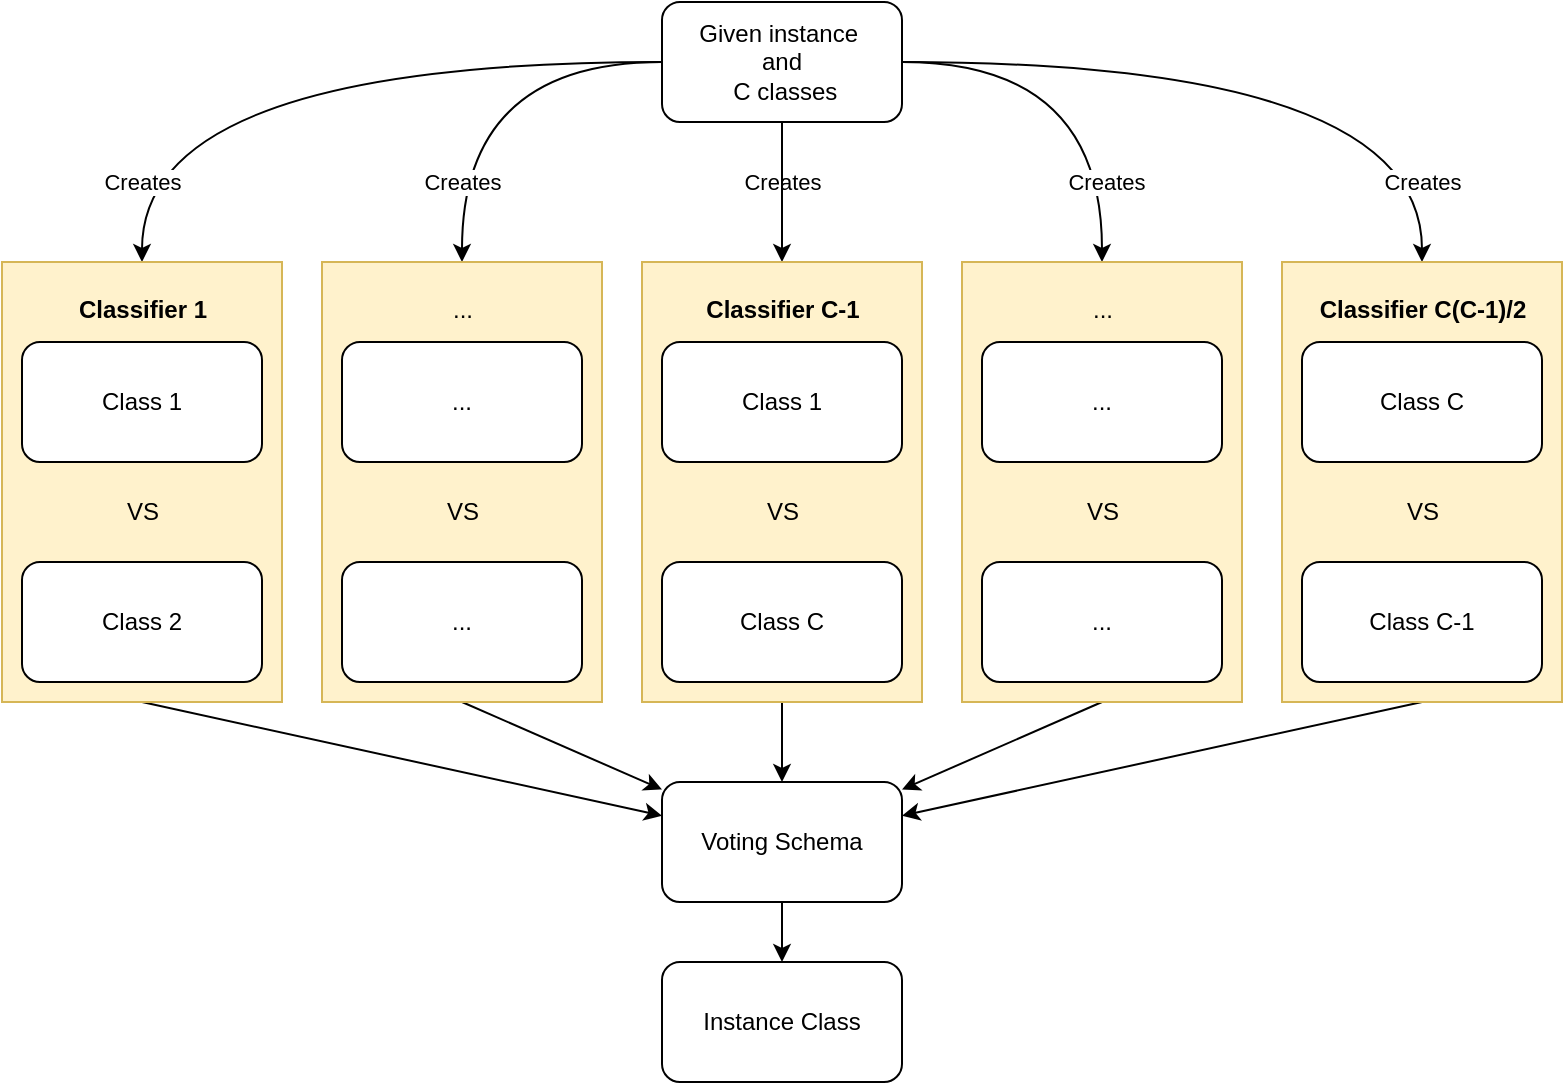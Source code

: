 <mxfile version="22.1.15" type="onedrive" pages="2">
  <diagram name="OVO" id="iNLIfUTOwRB5Ji6DgKPL">
    <mxGraphModel grid="1" page="1" gridSize="10" guides="1" tooltips="1" connect="1" arrows="1" fold="1" pageScale="1" pageWidth="827" pageHeight="1169" math="0" shadow="0">
      <root>
        <mxCell id="0" />
        <mxCell id="1" parent="0" />
        <mxCell id="hAqcVC1A9Vs2tKCRAaZ7-57" style="edgeStyle=orthogonalEdgeStyle;rounded=0;orthogonalLoop=1;jettySize=auto;html=1;curved=1;" edge="1" parent="1" source="hAqcVC1A9Vs2tKCRAaZ7-2" target="hAqcVC1A9Vs2tKCRAaZ7-41">
          <mxGeometry relative="1" as="geometry" />
        </mxCell>
        <mxCell id="hAqcVC1A9Vs2tKCRAaZ7-62" value="Creates" style="edgeLabel;html=1;align=center;verticalAlign=middle;resizable=0;points=[];" vertex="1" connectable="0" parent="hAqcVC1A9Vs2tKCRAaZ7-57">
          <mxGeometry x="0.028" y="22" relative="1" as="geometry">
            <mxPoint x="-75" y="38" as="offset" />
          </mxGeometry>
        </mxCell>
        <mxCell id="hAqcVC1A9Vs2tKCRAaZ7-58" style="edgeStyle=orthogonalEdgeStyle;rounded=0;orthogonalLoop=1;jettySize=auto;html=1;curved=1;" edge="1" parent="1" source="hAqcVC1A9Vs2tKCRAaZ7-2" target="hAqcVC1A9Vs2tKCRAaZ7-36">
          <mxGeometry relative="1" as="geometry" />
        </mxCell>
        <mxCell id="hAqcVC1A9Vs2tKCRAaZ7-63" value="Creates" style="edgeLabel;html=1;align=center;verticalAlign=middle;resizable=0;points=[];" vertex="1" connectable="0" parent="hAqcVC1A9Vs2tKCRAaZ7-58">
          <mxGeometry x="0.35" y="14" relative="1" as="geometry">
            <mxPoint x="146" y="25" as="offset" />
          </mxGeometry>
        </mxCell>
        <mxCell id="hAqcVC1A9Vs2tKCRAaZ7-59" style="edgeStyle=orthogonalEdgeStyle;rounded=0;orthogonalLoop=1;jettySize=auto;html=1;curved=1;" edge="1" parent="1" source="hAqcVC1A9Vs2tKCRAaZ7-2" target="hAqcVC1A9Vs2tKCRAaZ7-21">
          <mxGeometry relative="1" as="geometry" />
        </mxCell>
        <mxCell id="hAqcVC1A9Vs2tKCRAaZ7-60" style="edgeStyle=orthogonalEdgeStyle;rounded=0;orthogonalLoop=1;jettySize=auto;html=1;curved=1;" edge="1" parent="1" source="hAqcVC1A9Vs2tKCRAaZ7-2" target="hAqcVC1A9Vs2tKCRAaZ7-51">
          <mxGeometry relative="1" as="geometry" />
        </mxCell>
        <mxCell id="hAqcVC1A9Vs2tKCRAaZ7-61" style="edgeStyle=orthogonalEdgeStyle;rounded=0;orthogonalLoop=1;jettySize=auto;html=1;curved=1;" edge="1" parent="1" source="hAqcVC1A9Vs2tKCRAaZ7-2" target="hAqcVC1A9Vs2tKCRAaZ7-31">
          <mxGeometry relative="1" as="geometry" />
        </mxCell>
        <mxCell id="hAqcVC1A9Vs2tKCRAaZ7-2" value="Given instance&amp;nbsp;&lt;br style=&quot;border-color: var(--border-color);&quot;&gt;and&lt;br style=&quot;border-color: var(--border-color);&quot;&gt;&amp;nbsp;C classes" style="rounded=1;whiteSpace=wrap;html=1;" vertex="1" parent="1">
          <mxGeometry x="300" y="150" width="120" height="60" as="geometry" />
        </mxCell>
        <mxCell id="hAqcVC1A9Vs2tKCRAaZ7-72" style="rounded=0;orthogonalLoop=1;jettySize=auto;html=1;exitX=0.5;exitY=1;exitDx=0;exitDy=0;" edge="1" parent="1" source="hAqcVC1A9Vs2tKCRAaZ7-21" target="hAqcVC1A9Vs2tKCRAaZ7-69">
          <mxGeometry relative="1" as="geometry" />
        </mxCell>
        <mxCell id="hAqcVC1A9Vs2tKCRAaZ7-21" value="" style="rounded=0;whiteSpace=wrap;html=1;fillColor=#fff2cc;strokeColor=#d6b656;" vertex="1" parent="1">
          <mxGeometry x="290" y="280" width="140" height="220" as="geometry" />
        </mxCell>
        <mxCell id="hAqcVC1A9Vs2tKCRAaZ7-22" value="&lt;b&gt;Classifier C-1&lt;/b&gt;" style="text;html=1;align=center;verticalAlign=top;resizable=0;points=[];autosize=1;" vertex="1" parent="1">
          <mxGeometry x="310" y="290" width="100" height="30" as="geometry" />
        </mxCell>
        <mxCell id="hAqcVC1A9Vs2tKCRAaZ7-23" value="Class 1" style="rounded=1;whiteSpace=wrap;html=1;" vertex="1" parent="1">
          <mxGeometry x="300" y="320" width="120" height="60" as="geometry" />
        </mxCell>
        <mxCell id="hAqcVC1A9Vs2tKCRAaZ7-24" value="Class C" style="rounded=1;whiteSpace=wrap;html=1;" vertex="1" parent="1">
          <mxGeometry x="300" y="430" width="120" height="60" as="geometry" />
        </mxCell>
        <mxCell id="hAqcVC1A9Vs2tKCRAaZ7-25" value="VS" style="text;html=1;align=center;verticalAlign=middle;resizable=0;points=[];autosize=1;strokeColor=none;fillColor=none;" vertex="1" parent="1">
          <mxGeometry x="340" y="390" width="40" height="30" as="geometry" />
        </mxCell>
        <mxCell id="hAqcVC1A9Vs2tKCRAaZ7-70" style="rounded=0;orthogonalLoop=1;jettySize=auto;html=1;exitX=0.5;exitY=1;exitDx=0;exitDy=0;" edge="1" parent="1" source="hAqcVC1A9Vs2tKCRAaZ7-31" target="hAqcVC1A9Vs2tKCRAaZ7-69">
          <mxGeometry relative="1" as="geometry" />
        </mxCell>
        <mxCell id="hAqcVC1A9Vs2tKCRAaZ7-31" value="" style="rounded=0;whiteSpace=wrap;html=1;fillColor=#fff2cc;strokeColor=#d6b656;" vertex="1" parent="1">
          <mxGeometry x="610" y="280" width="140" height="220" as="geometry" />
        </mxCell>
        <mxCell id="hAqcVC1A9Vs2tKCRAaZ7-32" value="&lt;b&gt;Classifier C(C-1)/2&lt;/b&gt;" style="text;html=1;align=center;verticalAlign=top;resizable=0;points=[];autosize=1;" vertex="1" parent="1">
          <mxGeometry x="615" y="290" width="130" height="30" as="geometry" />
        </mxCell>
        <mxCell id="hAqcVC1A9Vs2tKCRAaZ7-33" value="Class C" style="rounded=1;whiteSpace=wrap;html=1;" vertex="1" parent="1">
          <mxGeometry x="620" y="320" width="120" height="60" as="geometry" />
        </mxCell>
        <mxCell id="hAqcVC1A9Vs2tKCRAaZ7-34" value="Class C-1" style="rounded=1;whiteSpace=wrap;html=1;" vertex="1" parent="1">
          <mxGeometry x="620" y="430" width="120" height="60" as="geometry" />
        </mxCell>
        <mxCell id="hAqcVC1A9Vs2tKCRAaZ7-35" value="VS" style="text;html=1;align=center;verticalAlign=middle;resizable=0;points=[];autosize=1;strokeColor=none;fillColor=none;" vertex="1" parent="1">
          <mxGeometry x="660" y="390" width="40" height="30" as="geometry" />
        </mxCell>
        <mxCell id="hAqcVC1A9Vs2tKCRAaZ7-74" style="rounded=0;orthogonalLoop=1;jettySize=auto;html=1;exitX=0.5;exitY=1;exitDx=0;exitDy=0;" edge="1" parent="1" source="hAqcVC1A9Vs2tKCRAaZ7-36" target="hAqcVC1A9Vs2tKCRAaZ7-69">
          <mxGeometry relative="1" as="geometry" />
        </mxCell>
        <mxCell id="hAqcVC1A9Vs2tKCRAaZ7-36" value="" style="rounded=0;whiteSpace=wrap;html=1;fillColor=#fff2cc;strokeColor=#d6b656;" vertex="1" parent="1">
          <mxGeometry x="130" y="280" width="140" height="220" as="geometry" />
        </mxCell>
        <mxCell id="hAqcVC1A9Vs2tKCRAaZ7-37" value="..." style="text;html=1;align=center;verticalAlign=top;resizable=0;points=[];autosize=1;" vertex="1" parent="1">
          <mxGeometry x="185" y="290" width="30" height="30" as="geometry" />
        </mxCell>
        <mxCell id="hAqcVC1A9Vs2tKCRAaZ7-38" value="..." style="rounded=1;whiteSpace=wrap;html=1;" vertex="1" parent="1">
          <mxGeometry x="140" y="320" width="120" height="60" as="geometry" />
        </mxCell>
        <mxCell id="hAqcVC1A9Vs2tKCRAaZ7-39" value="..." style="rounded=1;whiteSpace=wrap;html=1;" vertex="1" parent="1">
          <mxGeometry x="140" y="430" width="120" height="60" as="geometry" />
        </mxCell>
        <mxCell id="hAqcVC1A9Vs2tKCRAaZ7-40" value="VS" style="text;html=1;align=center;verticalAlign=middle;resizable=0;points=[];autosize=1;strokeColor=none;fillColor=none;" vertex="1" parent="1">
          <mxGeometry x="180" y="390" width="40" height="30" as="geometry" />
        </mxCell>
        <mxCell id="hAqcVC1A9Vs2tKCRAaZ7-75" style="rounded=0;orthogonalLoop=1;jettySize=auto;html=1;exitX=0.5;exitY=1;exitDx=0;exitDy=0;" edge="1" parent="1" source="hAqcVC1A9Vs2tKCRAaZ7-41" target="hAqcVC1A9Vs2tKCRAaZ7-69">
          <mxGeometry relative="1" as="geometry" />
        </mxCell>
        <mxCell id="hAqcVC1A9Vs2tKCRAaZ7-41" value="" style="rounded=0;whiteSpace=wrap;html=1;fillColor=#fff2cc;strokeColor=#d6b656;" vertex="1" parent="1">
          <mxGeometry x="-30" y="280" width="140" height="220" as="geometry" />
        </mxCell>
        <mxCell id="hAqcVC1A9Vs2tKCRAaZ7-42" value="&lt;b&gt;Classifier 1&lt;/b&gt;" style="text;html=1;align=center;verticalAlign=top;resizable=0;points=[];autosize=1;" vertex="1" parent="1">
          <mxGeometry x="-5" y="290" width="90" height="30" as="geometry" />
        </mxCell>
        <mxCell id="hAqcVC1A9Vs2tKCRAaZ7-43" value="Class 1" style="rounded=1;whiteSpace=wrap;html=1;" vertex="1" parent="1">
          <mxGeometry x="-20" y="320" width="120" height="60" as="geometry" />
        </mxCell>
        <mxCell id="hAqcVC1A9Vs2tKCRAaZ7-44" value="Class 2" style="rounded=1;whiteSpace=wrap;html=1;" vertex="1" parent="1">
          <mxGeometry x="-20" y="430" width="120" height="60" as="geometry" />
        </mxCell>
        <mxCell id="hAqcVC1A9Vs2tKCRAaZ7-45" value="VS" style="text;html=1;align=center;verticalAlign=middle;resizable=0;points=[];autosize=1;strokeColor=none;fillColor=none;" vertex="1" parent="1">
          <mxGeometry x="20" y="390" width="40" height="30" as="geometry" />
        </mxCell>
        <mxCell id="hAqcVC1A9Vs2tKCRAaZ7-71" style="rounded=0;orthogonalLoop=1;jettySize=auto;html=1;exitX=0.5;exitY=1;exitDx=0;exitDy=0;" edge="1" parent="1" source="hAqcVC1A9Vs2tKCRAaZ7-51" target="hAqcVC1A9Vs2tKCRAaZ7-69">
          <mxGeometry relative="1" as="geometry" />
        </mxCell>
        <mxCell id="hAqcVC1A9Vs2tKCRAaZ7-51" value="" style="rounded=0;whiteSpace=wrap;html=1;fillColor=#fff2cc;strokeColor=#d6b656;" vertex="1" parent="1">
          <mxGeometry x="450" y="280" width="140" height="220" as="geometry" />
        </mxCell>
        <mxCell id="hAqcVC1A9Vs2tKCRAaZ7-52" value="..." style="text;html=1;align=center;verticalAlign=top;resizable=0;points=[];autosize=1;" vertex="1" parent="1">
          <mxGeometry x="505" y="290" width="30" height="30" as="geometry" />
        </mxCell>
        <mxCell id="hAqcVC1A9Vs2tKCRAaZ7-53" value="..." style="rounded=1;whiteSpace=wrap;html=1;" vertex="1" parent="1">
          <mxGeometry x="460" y="320" width="120" height="60" as="geometry" />
        </mxCell>
        <mxCell id="hAqcVC1A9Vs2tKCRAaZ7-54" value="..." style="rounded=1;whiteSpace=wrap;html=1;" vertex="1" parent="1">
          <mxGeometry x="460" y="430" width="120" height="60" as="geometry" />
        </mxCell>
        <mxCell id="hAqcVC1A9Vs2tKCRAaZ7-55" value="VS" style="text;html=1;align=center;verticalAlign=middle;resizable=0;points=[];autosize=1;strokeColor=none;fillColor=none;" vertex="1" parent="1">
          <mxGeometry x="500" y="390" width="40" height="30" as="geometry" />
        </mxCell>
        <mxCell id="hAqcVC1A9Vs2tKCRAaZ7-64" value="Creates" style="edgeLabel;html=1;align=center;verticalAlign=middle;resizable=0;points=[];" vertex="1" connectable="0" parent="1">
          <mxGeometry x="200" y="240" as="geometry" />
        </mxCell>
        <mxCell id="hAqcVC1A9Vs2tKCRAaZ7-67" value="Creates" style="edgeLabel;html=1;align=center;verticalAlign=middle;resizable=0;points=[];" vertex="1" connectable="0" parent="1">
          <mxGeometry x="520" y="240" as="geometry">
            <mxPoint x="2" as="offset" />
          </mxGeometry>
        </mxCell>
        <mxCell id="hAqcVC1A9Vs2tKCRAaZ7-68" value="Creates" style="edgeLabel;html=1;align=center;verticalAlign=middle;resizable=0;points=[];" vertex="1" connectable="0" parent="1">
          <mxGeometry x="680" y="240" as="geometry" />
        </mxCell>
        <mxCell id="hAqcVC1A9Vs2tKCRAaZ7-78" style="edgeStyle=orthogonalEdgeStyle;rounded=0;orthogonalLoop=1;jettySize=auto;html=1;entryX=0.5;entryY=0;entryDx=0;entryDy=0;" edge="1" parent="1" source="hAqcVC1A9Vs2tKCRAaZ7-69" target="hAqcVC1A9Vs2tKCRAaZ7-77">
          <mxGeometry relative="1" as="geometry" />
        </mxCell>
        <mxCell id="hAqcVC1A9Vs2tKCRAaZ7-69" value="Voting Schema" style="rounded=1;whiteSpace=wrap;html=1;" vertex="1" parent="1">
          <mxGeometry x="300" y="540" width="120" height="60" as="geometry" />
        </mxCell>
        <mxCell id="hAqcVC1A9Vs2tKCRAaZ7-77" value="Instance Class" style="rounded=1;whiteSpace=wrap;html=1;" vertex="1" parent="1">
          <mxGeometry x="300" y="630" width="120" height="60" as="geometry" />
        </mxCell>
      </root>
    </mxGraphModel>
  </diagram>
  <diagram id="Jw8inIru0t_dcCaozm5b" name="OVR">
    <mxGraphModel grid="1" page="1" gridSize="10" guides="1" tooltips="1" connect="1" arrows="1" fold="1" pageScale="1" pageWidth="827" pageHeight="1169" math="0" shadow="0">
      <root>
        <mxCell id="0" />
        <mxCell id="1" parent="0" />
        <mxCell id="TyaSMKxsF8BjI5Hx-dxp-1" style="edgeStyle=orthogonalEdgeStyle;rounded=0;orthogonalLoop=1;jettySize=auto;html=1;curved=1;" edge="1" parent="1" source="TyaSMKxsF8BjI5Hx-dxp-8" target="TyaSMKxsF8BjI5Hx-dxp-28">
          <mxGeometry relative="1" as="geometry" />
        </mxCell>
        <mxCell id="TyaSMKxsF8BjI5Hx-dxp-2" value="Creates" style="edgeLabel;html=1;align=center;verticalAlign=middle;resizable=0;points=[];" connectable="0" vertex="1" parent="TyaSMKxsF8BjI5Hx-dxp-1">
          <mxGeometry x="0.028" y="22" relative="1" as="geometry">
            <mxPoint x="-75" y="38" as="offset" />
          </mxGeometry>
        </mxCell>
        <mxCell id="TyaSMKxsF8BjI5Hx-dxp-3" style="edgeStyle=orthogonalEdgeStyle;rounded=0;orthogonalLoop=1;jettySize=auto;html=1;curved=1;" edge="1" parent="1" source="TyaSMKxsF8BjI5Hx-dxp-8" target="TyaSMKxsF8BjI5Hx-dxp-22">
          <mxGeometry relative="1" as="geometry" />
        </mxCell>
        <mxCell id="TyaSMKxsF8BjI5Hx-dxp-4" value="Creates" style="edgeLabel;html=1;align=center;verticalAlign=middle;resizable=0;points=[];" connectable="0" vertex="1" parent="TyaSMKxsF8BjI5Hx-dxp-3">
          <mxGeometry x="0.35" y="14" relative="1" as="geometry">
            <mxPoint x="146" y="25" as="offset" />
          </mxGeometry>
        </mxCell>
        <mxCell id="TyaSMKxsF8BjI5Hx-dxp-5" style="edgeStyle=orthogonalEdgeStyle;rounded=0;orthogonalLoop=1;jettySize=auto;html=1;curved=1;" edge="1" parent="1" source="TyaSMKxsF8BjI5Hx-dxp-8" target="TyaSMKxsF8BjI5Hx-dxp-10">
          <mxGeometry relative="1" as="geometry" />
        </mxCell>
        <mxCell id="TyaSMKxsF8BjI5Hx-dxp-6" style="edgeStyle=orthogonalEdgeStyle;rounded=0;orthogonalLoop=1;jettySize=auto;html=1;curved=1;" edge="1" parent="1" source="TyaSMKxsF8BjI5Hx-dxp-8" target="TyaSMKxsF8BjI5Hx-dxp-34">
          <mxGeometry relative="1" as="geometry" />
        </mxCell>
        <mxCell id="TyaSMKxsF8BjI5Hx-dxp-7" style="edgeStyle=orthogonalEdgeStyle;rounded=0;orthogonalLoop=1;jettySize=auto;html=1;curved=1;" edge="1" parent="1" source="TyaSMKxsF8BjI5Hx-dxp-8" target="TyaSMKxsF8BjI5Hx-dxp-16">
          <mxGeometry relative="1" as="geometry" />
        </mxCell>
        <mxCell id="TyaSMKxsF8BjI5Hx-dxp-8" value="Given instance&amp;nbsp;&lt;br&gt;and&lt;br&gt;&amp;nbsp;C classes" style="rounded=1;whiteSpace=wrap;html=1;" vertex="1" parent="1">
          <mxGeometry x="730" y="230" width="120" height="60" as="geometry" />
        </mxCell>
        <mxCell id="TyaSMKxsF8BjI5Hx-dxp-9" style="rounded=0;orthogonalLoop=1;jettySize=auto;html=1;exitX=0.5;exitY=1;exitDx=0;exitDy=0;" edge="1" parent="1" source="TyaSMKxsF8BjI5Hx-dxp-10" target="TyaSMKxsF8BjI5Hx-dxp-43">
          <mxGeometry relative="1" as="geometry" />
        </mxCell>
        <mxCell id="TyaSMKxsF8BjI5Hx-dxp-10" value="" style="rounded=0;whiteSpace=wrap;html=1;fillColor=#fff2cc;strokeColor=#d6b656;" vertex="1" parent="1">
          <mxGeometry x="720" y="360" width="140" height="220" as="geometry" />
        </mxCell>
        <mxCell id="TyaSMKxsF8BjI5Hx-dxp-11" value="&lt;b&gt;Classifier C/2&lt;/b&gt;" style="text;html=1;align=center;verticalAlign=top;resizable=0;points=[];autosize=1;" vertex="1" parent="1">
          <mxGeometry x="740" y="370" width="100" height="30" as="geometry" />
        </mxCell>
        <mxCell id="TyaSMKxsF8BjI5Hx-dxp-12" value="Class C/2" style="rounded=1;whiteSpace=wrap;html=1;" vertex="1" parent="1">
          <mxGeometry x="730" y="400" width="120" height="60" as="geometry" />
        </mxCell>
        <mxCell id="TyaSMKxsF8BjI5Hx-dxp-13" value="Class NOT C/2" style="rounded=1;whiteSpace=wrap;html=1;" vertex="1" parent="1">
          <mxGeometry x="730" y="510" width="120" height="60" as="geometry" />
        </mxCell>
        <mxCell id="TyaSMKxsF8BjI5Hx-dxp-14" value="VS" style="text;html=1;align=center;verticalAlign=middle;resizable=0;points=[];autosize=1;strokeColor=none;fillColor=none;" vertex="1" parent="1">
          <mxGeometry x="770" y="470" width="40" height="30" as="geometry" />
        </mxCell>
        <mxCell id="TyaSMKxsF8BjI5Hx-dxp-15" style="rounded=0;orthogonalLoop=1;jettySize=auto;html=1;exitX=0.5;exitY=1;exitDx=0;exitDy=0;" edge="1" parent="1" source="TyaSMKxsF8BjI5Hx-dxp-16" target="TyaSMKxsF8BjI5Hx-dxp-43">
          <mxGeometry relative="1" as="geometry" />
        </mxCell>
        <mxCell id="TyaSMKxsF8BjI5Hx-dxp-16" value="" style="rounded=0;whiteSpace=wrap;html=1;fillColor=#fff2cc;strokeColor=#d6b656;" vertex="1" parent="1">
          <mxGeometry x="1040" y="360" width="140" height="220" as="geometry" />
        </mxCell>
        <mxCell id="TyaSMKxsF8BjI5Hx-dxp-17" value="&lt;b&gt;Classifier C&lt;/b&gt;" style="text;html=1;align=center;verticalAlign=top;resizable=0;points=[];autosize=1;" vertex="1" parent="1">
          <mxGeometry x="1065" y="370" width="90" height="30" as="geometry" />
        </mxCell>
        <mxCell id="TyaSMKxsF8BjI5Hx-dxp-18" value="Class C" style="rounded=1;whiteSpace=wrap;html=1;" vertex="1" parent="1">
          <mxGeometry x="1050" y="400" width="120" height="60" as="geometry" />
        </mxCell>
        <mxCell id="TyaSMKxsF8BjI5Hx-dxp-19" value="Class NOT C" style="rounded=1;whiteSpace=wrap;html=1;" vertex="1" parent="1">
          <mxGeometry x="1050" y="510" width="120" height="60" as="geometry" />
        </mxCell>
        <mxCell id="TyaSMKxsF8BjI5Hx-dxp-20" value="VS" style="text;html=1;align=center;verticalAlign=middle;resizable=0;points=[];autosize=1;strokeColor=none;fillColor=none;" vertex="1" parent="1">
          <mxGeometry x="1090" y="470" width="40" height="30" as="geometry" />
        </mxCell>
        <mxCell id="TyaSMKxsF8BjI5Hx-dxp-21" style="rounded=0;orthogonalLoop=1;jettySize=auto;html=1;exitX=0.5;exitY=1;exitDx=0;exitDy=0;" edge="1" parent="1" source="TyaSMKxsF8BjI5Hx-dxp-22" target="TyaSMKxsF8BjI5Hx-dxp-43">
          <mxGeometry relative="1" as="geometry" />
        </mxCell>
        <mxCell id="TyaSMKxsF8BjI5Hx-dxp-22" value="" style="rounded=0;whiteSpace=wrap;html=1;fillColor=#fff2cc;strokeColor=#d6b656;" vertex="1" parent="1">
          <mxGeometry x="560" y="360" width="140" height="220" as="geometry" />
        </mxCell>
        <mxCell id="TyaSMKxsF8BjI5Hx-dxp-23" value="..." style="text;html=1;align=center;verticalAlign=top;resizable=0;points=[];autosize=1;" vertex="1" parent="1">
          <mxGeometry x="615" y="370" width="30" height="30" as="geometry" />
        </mxCell>
        <mxCell id="TyaSMKxsF8BjI5Hx-dxp-24" value="..." style="rounded=1;whiteSpace=wrap;html=1;" vertex="1" parent="1">
          <mxGeometry x="570" y="400" width="120" height="60" as="geometry" />
        </mxCell>
        <mxCell id="TyaSMKxsF8BjI5Hx-dxp-25" value="..." style="rounded=1;whiteSpace=wrap;html=1;" vertex="1" parent="1">
          <mxGeometry x="570" y="510" width="120" height="60" as="geometry" />
        </mxCell>
        <mxCell id="TyaSMKxsF8BjI5Hx-dxp-26" value="VS" style="text;html=1;align=center;verticalAlign=middle;resizable=0;points=[];autosize=1;strokeColor=none;fillColor=none;" vertex="1" parent="1">
          <mxGeometry x="610" y="470" width="40" height="30" as="geometry" />
        </mxCell>
        <mxCell id="TyaSMKxsF8BjI5Hx-dxp-27" style="rounded=0;orthogonalLoop=1;jettySize=auto;html=1;exitX=0.5;exitY=1;exitDx=0;exitDy=0;" edge="1" parent="1" source="TyaSMKxsF8BjI5Hx-dxp-28" target="TyaSMKxsF8BjI5Hx-dxp-43">
          <mxGeometry relative="1" as="geometry" />
        </mxCell>
        <mxCell id="TyaSMKxsF8BjI5Hx-dxp-28" value="" style="rounded=0;whiteSpace=wrap;html=1;fillColor=#fff2cc;strokeColor=#d6b656;" vertex="1" parent="1">
          <mxGeometry x="400" y="360" width="140" height="220" as="geometry" />
        </mxCell>
        <mxCell id="TyaSMKxsF8BjI5Hx-dxp-29" value="&lt;b&gt;Classifier 1&lt;/b&gt;" style="text;html=1;align=center;verticalAlign=top;resizable=0;points=[];autosize=1;" vertex="1" parent="1">
          <mxGeometry x="425" y="370" width="90" height="30" as="geometry" />
        </mxCell>
        <mxCell id="TyaSMKxsF8BjI5Hx-dxp-30" value="Class 1" style="rounded=1;whiteSpace=wrap;html=1;" vertex="1" parent="1">
          <mxGeometry x="410" y="400" width="120" height="60" as="geometry" />
        </mxCell>
        <mxCell id="TyaSMKxsF8BjI5Hx-dxp-31" value="Class NOT 1" style="rounded=1;whiteSpace=wrap;html=1;" vertex="1" parent="1">
          <mxGeometry x="410" y="510" width="120" height="60" as="geometry" />
        </mxCell>
        <mxCell id="TyaSMKxsF8BjI5Hx-dxp-32" value="VS" style="text;html=1;align=center;verticalAlign=middle;resizable=0;points=[];autosize=1;strokeColor=none;fillColor=none;" vertex="1" parent="1">
          <mxGeometry x="450" y="470" width="40" height="30" as="geometry" />
        </mxCell>
        <mxCell id="TyaSMKxsF8BjI5Hx-dxp-33" style="rounded=0;orthogonalLoop=1;jettySize=auto;html=1;exitX=0.5;exitY=1;exitDx=0;exitDy=0;" edge="1" parent="1" source="TyaSMKxsF8BjI5Hx-dxp-34" target="TyaSMKxsF8BjI5Hx-dxp-43">
          <mxGeometry relative="1" as="geometry" />
        </mxCell>
        <mxCell id="TyaSMKxsF8BjI5Hx-dxp-34" value="" style="rounded=0;whiteSpace=wrap;html=1;fillColor=#fff2cc;strokeColor=#d6b656;" vertex="1" parent="1">
          <mxGeometry x="880" y="360" width="140" height="220" as="geometry" />
        </mxCell>
        <mxCell id="TyaSMKxsF8BjI5Hx-dxp-35" value="..." style="text;html=1;align=center;verticalAlign=top;resizable=0;points=[];autosize=1;" vertex="1" parent="1">
          <mxGeometry x="935" y="370" width="30" height="30" as="geometry" />
        </mxCell>
        <mxCell id="TyaSMKxsF8BjI5Hx-dxp-36" value="..." style="rounded=1;whiteSpace=wrap;html=1;" vertex="1" parent="1">
          <mxGeometry x="890" y="400" width="120" height="60" as="geometry" />
        </mxCell>
        <mxCell id="TyaSMKxsF8BjI5Hx-dxp-37" value="..." style="rounded=1;whiteSpace=wrap;html=1;" vertex="1" parent="1">
          <mxGeometry x="890" y="510" width="120" height="60" as="geometry" />
        </mxCell>
        <mxCell id="TyaSMKxsF8BjI5Hx-dxp-38" value="VS" style="text;html=1;align=center;verticalAlign=middle;resizable=0;points=[];autosize=1;strokeColor=none;fillColor=none;" vertex="1" parent="1">
          <mxGeometry x="930" y="470" width="40" height="30" as="geometry" />
        </mxCell>
        <mxCell id="TyaSMKxsF8BjI5Hx-dxp-39" value="Creates" style="edgeLabel;html=1;align=center;verticalAlign=middle;resizable=0;points=[];" connectable="0" vertex="1" parent="1">
          <mxGeometry x="630" y="320" as="geometry" />
        </mxCell>
        <mxCell id="TyaSMKxsF8BjI5Hx-dxp-40" value="Creates" style="edgeLabel;html=1;align=center;verticalAlign=middle;resizable=0;points=[];" connectable="0" vertex="1" parent="1">
          <mxGeometry x="950" y="320" as="geometry">
            <mxPoint x="2" as="offset" />
          </mxGeometry>
        </mxCell>
        <mxCell id="TyaSMKxsF8BjI5Hx-dxp-41" value="Creates" style="edgeLabel;html=1;align=center;verticalAlign=middle;resizable=0;points=[];" connectable="0" vertex="1" parent="1">
          <mxGeometry x="1110" y="320" as="geometry" />
        </mxCell>
        <mxCell id="TyaSMKxsF8BjI5Hx-dxp-42" style="edgeStyle=orthogonalEdgeStyle;rounded=0;orthogonalLoop=1;jettySize=auto;html=1;entryX=0.5;entryY=0;entryDx=0;entryDy=0;" edge="1" parent="1" source="TyaSMKxsF8BjI5Hx-dxp-43" target="TyaSMKxsF8BjI5Hx-dxp-44">
          <mxGeometry relative="1" as="geometry" />
        </mxCell>
        <mxCell id="TyaSMKxsF8BjI5Hx-dxp-43" value="Voting Schema" style="rounded=1;whiteSpace=wrap;html=1;" vertex="1" parent="1">
          <mxGeometry x="730" y="620" width="120" height="60" as="geometry" />
        </mxCell>
        <mxCell id="TyaSMKxsF8BjI5Hx-dxp-44" value="Instance Class" style="rounded=1;whiteSpace=wrap;html=1;" vertex="1" parent="1">
          <mxGeometry x="730" y="710" width="120" height="60" as="geometry" />
        </mxCell>
      </root>
    </mxGraphModel>
  </diagram>
</mxfile>
